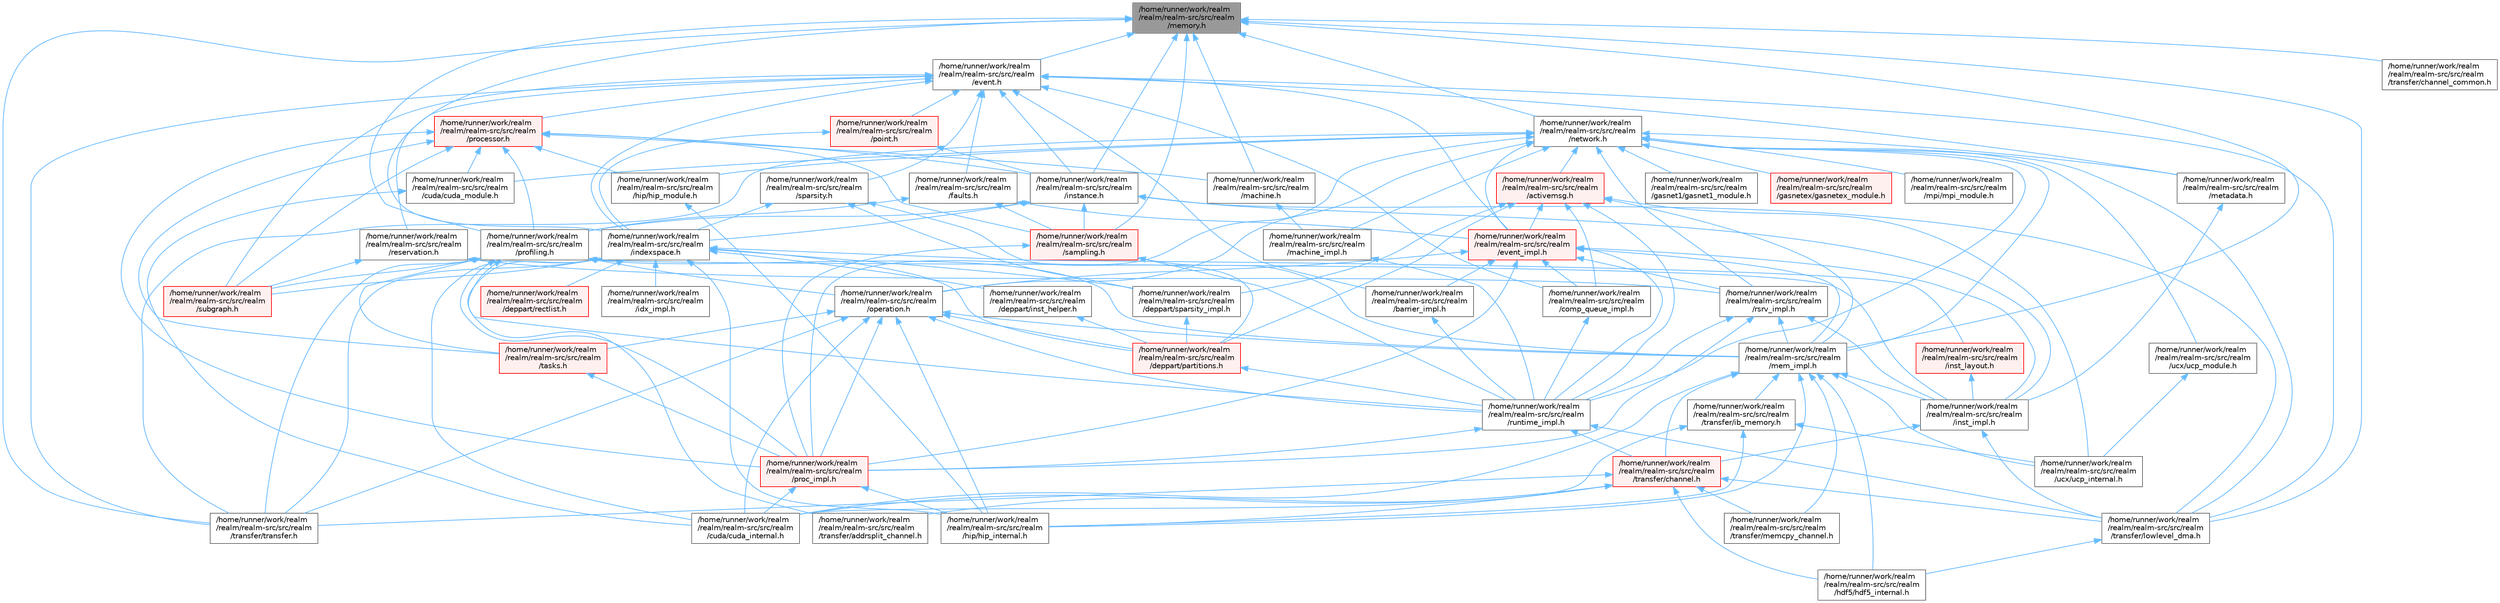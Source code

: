 digraph "/home/runner/work/realm/realm/realm-src/src/realm/memory.h"
{
 // LATEX_PDF_SIZE
  bgcolor="transparent";
  edge [fontname=Helvetica,fontsize=10,labelfontname=Helvetica,labelfontsize=10];
  node [fontname=Helvetica,fontsize=10,shape=box,height=0.2,width=0.4];
  Node1 [id="Node000001",label="/home/runner/work/realm\l/realm/realm-src/src/realm\l/memory.h",height=0.2,width=0.4,color="gray40", fillcolor="grey60", style="filled", fontcolor="black",tooltip=" "];
  Node1 -> Node2 [id="edge1_Node000001_Node000002",dir="back",color="steelblue1",style="solid",tooltip=" "];
  Node2 [id="Node000002",label="/home/runner/work/realm\l/realm/realm-src/src/realm\l/event.h",height=0.2,width=0.4,color="grey40", fillcolor="white", style="filled",URL="$event_8h.html",tooltip=" "];
  Node2 -> Node3 [id="edge2_Node000002_Node000003",dir="back",color="steelblue1",style="solid",tooltip=" "];
  Node3 [id="Node000003",label="/home/runner/work/realm\l/realm/realm-src/src/realm\l/barrier_impl.h",height=0.2,width=0.4,color="grey40", fillcolor="white", style="filled",URL="$barrier__impl_8h.html",tooltip=" "];
  Node3 -> Node4 [id="edge3_Node000003_Node000004",dir="back",color="steelblue1",style="solid",tooltip=" "];
  Node4 [id="Node000004",label="/home/runner/work/realm\l/realm/realm-src/src/realm\l/runtime_impl.h",height=0.2,width=0.4,color="grey40", fillcolor="white", style="filled",URL="$runtime__impl_8h.html",tooltip=" "];
  Node4 -> Node5 [id="edge4_Node000004_Node000005",dir="back",color="steelblue1",style="solid",tooltip=" "];
  Node5 [id="Node000005",label="/home/runner/work/realm\l/realm/realm-src/src/realm\l/proc_impl.h",height=0.2,width=0.4,color="red", fillcolor="#FFF0F0", style="filled",URL="$proc__impl_8h.html",tooltip=" "];
  Node5 -> Node6 [id="edge5_Node000005_Node000006",dir="back",color="steelblue1",style="solid",tooltip=" "];
  Node6 [id="Node000006",label="/home/runner/work/realm\l/realm/realm-src/src/realm\l/cuda/cuda_internal.h",height=0.2,width=0.4,color="grey40", fillcolor="white", style="filled",URL="$cuda__internal_8h.html",tooltip=" "];
  Node5 -> Node7 [id="edge6_Node000005_Node000007",dir="back",color="steelblue1",style="solid",tooltip=" "];
  Node7 [id="Node000007",label="/home/runner/work/realm\l/realm/realm-src/src/realm\l/hip/hip_internal.h",height=0.2,width=0.4,color="grey40", fillcolor="white", style="filled",URL="$hip__internal_8h.html",tooltip=" "];
  Node4 -> Node11 [id="edge7_Node000004_Node000011",dir="back",color="steelblue1",style="solid",tooltip=" "];
  Node11 [id="Node000011",label="/home/runner/work/realm\l/realm/realm-src/src/realm\l/transfer/channel.h",height=0.2,width=0.4,color="red", fillcolor="#FFF0F0", style="filled",URL="$channel_8h.html",tooltip=" "];
  Node11 -> Node6 [id="edge8_Node000011_Node000006",dir="back",color="steelblue1",style="solid",tooltip=" "];
  Node11 -> Node12 [id="edge9_Node000011_Node000012",dir="back",color="steelblue1",style="solid",tooltip=" "];
  Node12 [id="Node000012",label="/home/runner/work/realm\l/realm/realm-src/src/realm\l/hdf5/hdf5_internal.h",height=0.2,width=0.4,color="grey40", fillcolor="white", style="filled",URL="$hdf5__internal_8h.html",tooltip=" "];
  Node11 -> Node7 [id="edge10_Node000011_Node000007",dir="back",color="steelblue1",style="solid",tooltip=" "];
  Node11 -> Node13 [id="edge11_Node000011_Node000013",dir="back",color="steelblue1",style="solid",tooltip=" "];
  Node13 [id="Node000013",label="/home/runner/work/realm\l/realm/realm-src/src/realm\l/transfer/addrsplit_channel.h",height=0.2,width=0.4,color="grey40", fillcolor="white", style="filled",URL="$addrsplit__channel_8h.html",tooltip=" "];
  Node11 -> Node15 [id="edge12_Node000011_Node000015",dir="back",color="steelblue1",style="solid",tooltip=" "];
  Node15 [id="Node000015",label="/home/runner/work/realm\l/realm/realm-src/src/realm\l/transfer/lowlevel_dma.h",height=0.2,width=0.4,color="grey40", fillcolor="white", style="filled",URL="$lowlevel__dma_8h.html",tooltip=" "];
  Node15 -> Node12 [id="edge13_Node000015_Node000012",dir="back",color="steelblue1",style="solid",tooltip=" "];
  Node11 -> Node16 [id="edge14_Node000011_Node000016",dir="back",color="steelblue1",style="solid",tooltip=" "];
  Node16 [id="Node000016",label="/home/runner/work/realm\l/realm/realm-src/src/realm\l/transfer/memcpy_channel.h",height=0.2,width=0.4,color="grey40", fillcolor="white", style="filled",URL="$memcpy__channel_8h.html",tooltip=" "];
  Node11 -> Node17 [id="edge15_Node000011_Node000017",dir="back",color="steelblue1",style="solid",tooltip=" "];
  Node17 [id="Node000017",label="/home/runner/work/realm\l/realm/realm-src/src/realm\l/transfer/transfer.h",height=0.2,width=0.4,color="grey40", fillcolor="white", style="filled",URL="$transfer_8h.html",tooltip=" "];
  Node4 -> Node15 [id="edge16_Node000004_Node000015",dir="back",color="steelblue1",style="solid",tooltip=" "];
  Node2 -> Node18 [id="edge17_Node000002_Node000018",dir="back",color="steelblue1",style="solid",tooltip=" "];
  Node18 [id="Node000018",label="/home/runner/work/realm\l/realm/realm-src/src/realm\l/comp_queue_impl.h",height=0.2,width=0.4,color="grey40", fillcolor="white", style="filled",URL="$comp__queue__impl_8h.html",tooltip=" "];
  Node18 -> Node4 [id="edge18_Node000018_Node000004",dir="back",color="steelblue1",style="solid",tooltip=" "];
  Node2 -> Node19 [id="edge19_Node000002_Node000019",dir="back",color="steelblue1",style="solid",tooltip=" "];
  Node19 [id="Node000019",label="/home/runner/work/realm\l/realm/realm-src/src/realm\l/event_impl.h",height=0.2,width=0.4,color="red", fillcolor="#FFF0F0", style="filled",URL="$event__impl_8h.html",tooltip=" "];
  Node19 -> Node3 [id="edge20_Node000019_Node000003",dir="back",color="steelblue1",style="solid",tooltip=" "];
  Node19 -> Node18 [id="edge21_Node000019_Node000018",dir="back",color="steelblue1",style="solid",tooltip=" "];
  Node19 -> Node20 [id="edge22_Node000019_Node000020",dir="back",color="steelblue1",style="solid",tooltip=" "];
  Node20 [id="Node000020",label="/home/runner/work/realm\l/realm/realm-src/src/realm\l/inst_impl.h",height=0.2,width=0.4,color="grey40", fillcolor="white", style="filled",URL="$inst__impl_8h.html",tooltip=" "];
  Node20 -> Node11 [id="edge23_Node000020_Node000011",dir="back",color="steelblue1",style="solid",tooltip=" "];
  Node20 -> Node15 [id="edge24_Node000020_Node000015",dir="back",color="steelblue1",style="solid",tooltip=" "];
  Node19 -> Node21 [id="edge25_Node000019_Node000021",dir="back",color="steelblue1",style="solid",tooltip=" "];
  Node21 [id="Node000021",label="/home/runner/work/realm\l/realm/realm-src/src/realm\l/mem_impl.h",height=0.2,width=0.4,color="grey40", fillcolor="white", style="filled",URL="$mem__impl_8h.html",tooltip=" "];
  Node21 -> Node6 [id="edge26_Node000021_Node000006",dir="back",color="steelblue1",style="solid",tooltip=" "];
  Node21 -> Node12 [id="edge27_Node000021_Node000012",dir="back",color="steelblue1",style="solid",tooltip=" "];
  Node21 -> Node7 [id="edge28_Node000021_Node000007",dir="back",color="steelblue1",style="solid",tooltip=" "];
  Node21 -> Node20 [id="edge29_Node000021_Node000020",dir="back",color="steelblue1",style="solid",tooltip=" "];
  Node21 -> Node11 [id="edge30_Node000021_Node000011",dir="back",color="steelblue1",style="solid",tooltip=" "];
  Node21 -> Node22 [id="edge31_Node000021_Node000022",dir="back",color="steelblue1",style="solid",tooltip=" "];
  Node22 [id="Node000022",label="/home/runner/work/realm\l/realm/realm-src/src/realm\l/transfer/ib_memory.h",height=0.2,width=0.4,color="grey40", fillcolor="white", style="filled",URL="$ib__memory_8h.html",tooltip=" "];
  Node22 -> Node6 [id="edge32_Node000022_Node000006",dir="back",color="steelblue1",style="solid",tooltip=" "];
  Node22 -> Node7 [id="edge33_Node000022_Node000007",dir="back",color="steelblue1",style="solid",tooltip=" "];
  Node22 -> Node23 [id="edge34_Node000022_Node000023",dir="back",color="steelblue1",style="solid",tooltip=" "];
  Node23 [id="Node000023",label="/home/runner/work/realm\l/realm/realm-src/src/realm\l/ucx/ucp_internal.h",height=0.2,width=0.4,color="grey40", fillcolor="white", style="filled",URL="$ucp__internal_8h.html",tooltip=" "];
  Node21 -> Node16 [id="edge35_Node000021_Node000016",dir="back",color="steelblue1",style="solid",tooltip=" "];
  Node21 -> Node23 [id="edge36_Node000021_Node000023",dir="back",color="steelblue1",style="solid",tooltip=" "];
  Node19 -> Node24 [id="edge37_Node000019_Node000024",dir="back",color="steelblue1",style="solid",tooltip=" "];
  Node24 [id="Node000024",label="/home/runner/work/realm\l/realm/realm-src/src/realm\l/operation.h",height=0.2,width=0.4,color="grey40", fillcolor="white", style="filled",URL="$operation_8h.html",tooltip=" "];
  Node24 -> Node6 [id="edge38_Node000024_Node000006",dir="back",color="steelblue1",style="solid",tooltip=" "];
  Node24 -> Node25 [id="edge39_Node000024_Node000025",dir="back",color="steelblue1",style="solid",tooltip=" "];
  Node25 [id="Node000025",label="/home/runner/work/realm\l/realm/realm-src/src/realm\l/deppart/partitions.h",height=0.2,width=0.4,color="red", fillcolor="#FFF0F0", style="filled",URL="$partitions_8h.html",tooltip=" "];
  Node25 -> Node4 [id="edge40_Node000025_Node000004",dir="back",color="steelblue1",style="solid",tooltip=" "];
  Node24 -> Node7 [id="edge41_Node000024_Node000007",dir="back",color="steelblue1",style="solid",tooltip=" "];
  Node24 -> Node21 [id="edge42_Node000024_Node000021",dir="back",color="steelblue1",style="solid",tooltip=" "];
  Node24 -> Node5 [id="edge43_Node000024_Node000005",dir="back",color="steelblue1",style="solid",tooltip=" "];
  Node24 -> Node4 [id="edge44_Node000024_Node000004",dir="back",color="steelblue1",style="solid",tooltip=" "];
  Node24 -> Node30 [id="edge45_Node000024_Node000030",dir="back",color="steelblue1",style="solid",tooltip=" "];
  Node30 [id="Node000030",label="/home/runner/work/realm\l/realm/realm-src/src/realm\l/tasks.h",height=0.2,width=0.4,color="red", fillcolor="#FFF0F0", style="filled",URL="$tasks_8h.html",tooltip=" "];
  Node30 -> Node5 [id="edge46_Node000030_Node000005",dir="back",color="steelblue1",style="solid",tooltip=" "];
  Node24 -> Node17 [id="edge47_Node000024_Node000017",dir="back",color="steelblue1",style="solid",tooltip=" "];
  Node19 -> Node5 [id="edge48_Node000019_Node000005",dir="back",color="steelblue1",style="solid",tooltip=" "];
  Node19 -> Node31 [id="edge49_Node000019_Node000031",dir="back",color="steelblue1",style="solid",tooltip=" "];
  Node31 [id="Node000031",label="/home/runner/work/realm\l/realm/realm-src/src/realm\l/rsrv_impl.h",height=0.2,width=0.4,color="grey40", fillcolor="white", style="filled",URL="$rsrv__impl_8h.html",tooltip=" "];
  Node31 -> Node20 [id="edge50_Node000031_Node000020",dir="back",color="steelblue1",style="solid",tooltip=" "];
  Node31 -> Node21 [id="edge51_Node000031_Node000021",dir="back",color="steelblue1",style="solid",tooltip=" "];
  Node31 -> Node5 [id="edge52_Node000031_Node000005",dir="back",color="steelblue1",style="solid",tooltip=" "];
  Node31 -> Node4 [id="edge53_Node000031_Node000004",dir="back",color="steelblue1",style="solid",tooltip=" "];
  Node19 -> Node4 [id="edge54_Node000019_Node000004",dir="back",color="steelblue1",style="solid",tooltip=" "];
  Node2 -> Node33 [id="edge55_Node000002_Node000033",dir="back",color="steelblue1",style="solid",tooltip=" "];
  Node33 [id="Node000033",label="/home/runner/work/realm\l/realm/realm-src/src/realm\l/faults.h",height=0.2,width=0.4,color="grey40", fillcolor="white", style="filled",URL="$faults_8h.html",tooltip=" "];
  Node33 -> Node19 [id="edge56_Node000033_Node000019",dir="back",color="steelblue1",style="solid",tooltip=" "];
  Node33 -> Node34 [id="edge57_Node000033_Node000034",dir="back",color="steelblue1",style="solid",tooltip=" "];
  Node34 [id="Node000034",label="/home/runner/work/realm\l/realm/realm-src/src/realm\l/profiling.h",height=0.2,width=0.4,color="grey40", fillcolor="white", style="filled",URL="$profiling_8h.html",tooltip=" "];
  Node34 -> Node20 [id="edge58_Node000034_Node000020",dir="back",color="steelblue1",style="solid",tooltip=" "];
  Node34 -> Node21 [id="edge59_Node000034_Node000021",dir="back",color="steelblue1",style="solid",tooltip=" "];
  Node34 -> Node24 [id="edge60_Node000034_Node000024",dir="back",color="steelblue1",style="solid",tooltip=" "];
  Node34 -> Node5 [id="edge61_Node000034_Node000005",dir="back",color="steelblue1",style="solid",tooltip=" "];
  Node34 -> Node4 [id="edge62_Node000034_Node000004",dir="back",color="steelblue1",style="solid",tooltip=" "];
  Node34 -> Node35 [id="edge63_Node000034_Node000035",dir="back",color="steelblue1",style="solid",tooltip=" "];
  Node35 [id="Node000035",label="/home/runner/work/realm\l/realm/realm-src/src/realm\l/subgraph.h",height=0.2,width=0.4,color="red", fillcolor="#FFF0F0", style="filled",URL="$subgraph_8h.html",tooltip=" "];
  Node34 -> Node30 [id="edge64_Node000034_Node000030",dir="back",color="steelblue1",style="solid",tooltip=" "];
  Node34 -> Node17 [id="edge65_Node000034_Node000017",dir="back",color="steelblue1",style="solid",tooltip=" "];
  Node33 -> Node36 [id="edge66_Node000033_Node000036",dir="back",color="steelblue1",style="solid",tooltip=" "];
  Node36 [id="Node000036",label="/home/runner/work/realm\l/realm/realm-src/src/realm\l/sampling.h",height=0.2,width=0.4,color="red", fillcolor="#FFF0F0", style="filled",URL="$sampling_8h.html",tooltip=" "];
  Node36 -> Node21 [id="edge67_Node000036_Node000021",dir="back",color="steelblue1",style="solid",tooltip=" "];
  Node36 -> Node5 [id="edge68_Node000036_Node000005",dir="back",color="steelblue1",style="solid",tooltip=" "];
  Node36 -> Node4 [id="edge69_Node000036_Node000004",dir="back",color="steelblue1",style="solid",tooltip=" "];
  Node2 -> Node39 [id="edge70_Node000002_Node000039",dir="back",color="steelblue1",style="solid",tooltip=" "];
  Node39 [id="Node000039",label="/home/runner/work/realm\l/realm/realm-src/src/realm\l/indexspace.h",height=0.2,width=0.4,color="grey40", fillcolor="white", style="filled",URL="$indexspace_8h.html",tooltip=" "];
  Node39 -> Node6 [id="edge71_Node000039_Node000006",dir="back",color="steelblue1",style="solid",tooltip=" "];
  Node39 -> Node40 [id="edge72_Node000039_Node000040",dir="back",color="steelblue1",style="solid",tooltip=" "];
  Node40 [id="Node000040",label="/home/runner/work/realm\l/realm/realm-src/src/realm\l/deppart/inst_helper.h",height=0.2,width=0.4,color="grey40", fillcolor="white", style="filled",URL="$inst__helper_8h.html",tooltip=" "];
  Node40 -> Node25 [id="edge73_Node000040_Node000025",dir="back",color="steelblue1",style="solid",tooltip=" "];
  Node39 -> Node25 [id="edge74_Node000039_Node000025",dir="back",color="steelblue1",style="solid",tooltip=" "];
  Node39 -> Node41 [id="edge75_Node000039_Node000041",dir="back",color="steelblue1",style="solid",tooltip=" "];
  Node41 [id="Node000041",label="/home/runner/work/realm\l/realm/realm-src/src/realm\l/deppart/rectlist.h",height=0.2,width=0.4,color="red", fillcolor="#FFF0F0", style="filled",URL="$rectlist_8h.html",tooltip=" "];
  Node39 -> Node42 [id="edge76_Node000039_Node000042",dir="back",color="steelblue1",style="solid",tooltip=" "];
  Node42 [id="Node000042",label="/home/runner/work/realm\l/realm/realm-src/src/realm\l/deppart/sparsity_impl.h",height=0.2,width=0.4,color="grey40", fillcolor="white", style="filled",URL="$sparsity__impl_8h.html",tooltip=" "];
  Node42 -> Node25 [id="edge77_Node000042_Node000025",dir="back",color="steelblue1",style="solid",tooltip=" "];
  Node39 -> Node7 [id="edge78_Node000039_Node000007",dir="back",color="steelblue1",style="solid",tooltip=" "];
  Node39 -> Node43 [id="edge79_Node000039_Node000043",dir="back",color="steelblue1",style="solid",tooltip=" "];
  Node43 [id="Node000043",label="/home/runner/work/realm\l/realm/realm-src/src/realm\l/idx_impl.h",height=0.2,width=0.4,color="grey40", fillcolor="white", style="filled",URL="$idx__impl_8h.html",tooltip=" "];
  Node39 -> Node44 [id="edge80_Node000039_Node000044",dir="back",color="steelblue1",style="solid",tooltip=" "];
  Node44 [id="Node000044",label="/home/runner/work/realm\l/realm/realm-src/src/realm\l/inst_layout.h",height=0.2,width=0.4,color="red", fillcolor="#FFF0F0", style="filled",URL="$inst__layout_8h.html",tooltip=" "];
  Node44 -> Node20 [id="edge81_Node000044_Node000020",dir="back",color="steelblue1",style="solid",tooltip=" "];
  Node39 -> Node35 [id="edge82_Node000039_Node000035",dir="back",color="steelblue1",style="solid",tooltip=" "];
  Node39 -> Node13 [id="edge83_Node000039_Node000013",dir="back",color="steelblue1",style="solid",tooltip=" "];
  Node39 -> Node17 [id="edge84_Node000039_Node000017",dir="back",color="steelblue1",style="solid",tooltip=" "];
  Node2 -> Node48 [id="edge85_Node000002_Node000048",dir="back",color="steelblue1",style="solid",tooltip=" "];
  Node48 [id="Node000048",label="/home/runner/work/realm\l/realm/realm-src/src/realm\l/instance.h",height=0.2,width=0.4,color="grey40", fillcolor="white", style="filled",URL="$instance_8h.html",tooltip=" "];
  Node48 -> Node39 [id="edge86_Node000048_Node000039",dir="back",color="steelblue1",style="solid",tooltip=" "];
  Node48 -> Node20 [id="edge87_Node000048_Node000020",dir="back",color="steelblue1",style="solid",tooltip=" "];
  Node48 -> Node34 [id="edge88_Node000048_Node000034",dir="back",color="steelblue1",style="solid",tooltip=" "];
  Node48 -> Node36 [id="edge89_Node000048_Node000036",dir="back",color="steelblue1",style="solid",tooltip=" "];
  Node48 -> Node15 [id="edge90_Node000048_Node000015",dir="back",color="steelblue1",style="solid",tooltip=" "];
  Node2 -> Node49 [id="edge91_Node000002_Node000049",dir="back",color="steelblue1",style="solid",tooltip=" "];
  Node49 [id="Node000049",label="/home/runner/work/realm\l/realm/realm-src/src/realm\l/metadata.h",height=0.2,width=0.4,color="grey40", fillcolor="white", style="filled",URL="$metadata_8h.html",tooltip=" "];
  Node49 -> Node20 [id="edge92_Node000049_Node000020",dir="back",color="steelblue1",style="solid",tooltip=" "];
  Node2 -> Node50 [id="edge93_Node000002_Node000050",dir="back",color="steelblue1",style="solid",tooltip=" "];
  Node50 [id="Node000050",label="/home/runner/work/realm\l/realm/realm-src/src/realm\l/point.h",height=0.2,width=0.4,color="red", fillcolor="#FFF0F0", style="filled",URL="$point_8h.html",tooltip=" "];
  Node50 -> Node39 [id="edge94_Node000050_Node000039",dir="back",color="steelblue1",style="solid",tooltip=" "];
  Node50 -> Node48 [id="edge95_Node000050_Node000048",dir="back",color="steelblue1",style="solid",tooltip=" "];
  Node2 -> Node53 [id="edge96_Node000002_Node000053",dir="back",color="steelblue1",style="solid",tooltip=" "];
  Node53 [id="Node000053",label="/home/runner/work/realm\l/realm/realm-src/src/realm\l/processor.h",height=0.2,width=0.4,color="red", fillcolor="#FFF0F0", style="filled",URL="$processor_8h.html",tooltip=" "];
  Node53 -> Node54 [id="edge97_Node000053_Node000054",dir="back",color="steelblue1",style="solid",tooltip=" "];
  Node54 [id="Node000054",label="/home/runner/work/realm\l/realm/realm-src/src/realm\l/cuda/cuda_module.h",height=0.2,width=0.4,color="grey40", fillcolor="white", style="filled",URL="$cuda__module_8h.html",tooltip=" "];
  Node54 -> Node6 [id="edge98_Node000054_Node000006",dir="back",color="steelblue1",style="solid",tooltip=" "];
  Node53 -> Node55 [id="edge99_Node000053_Node000055",dir="back",color="steelblue1",style="solid",tooltip=" "];
  Node55 [id="Node000055",label="/home/runner/work/realm\l/realm/realm-src/src/realm\l/hip/hip_module.h",height=0.2,width=0.4,color="grey40", fillcolor="white", style="filled",URL="$hip__module_8h.html",tooltip=" "];
  Node55 -> Node7 [id="edge100_Node000055_Node000007",dir="back",color="steelblue1",style="solid",tooltip=" "];
  Node53 -> Node48 [id="edge101_Node000053_Node000048",dir="back",color="steelblue1",style="solid",tooltip=" "];
  Node53 -> Node56 [id="edge102_Node000053_Node000056",dir="back",color="steelblue1",style="solid",tooltip=" "];
  Node56 [id="Node000056",label="/home/runner/work/realm\l/realm/realm-src/src/realm\l/machine.h",height=0.2,width=0.4,color="grey40", fillcolor="white", style="filled",URL="$machine_8h.html",tooltip=" "];
  Node56 -> Node57 [id="edge103_Node000056_Node000057",dir="back",color="steelblue1",style="solid",tooltip=" "];
  Node57 [id="Node000057",label="/home/runner/work/realm\l/realm/realm-src/src/realm\l/machine_impl.h",height=0.2,width=0.4,color="grey40", fillcolor="white", style="filled",URL="$machine__impl_8h.html",tooltip=" "];
  Node57 -> Node4 [id="edge104_Node000057_Node000004",dir="back",color="steelblue1",style="solid",tooltip=" "];
  Node53 -> Node5 [id="edge105_Node000053_Node000005",dir="back",color="steelblue1",style="solid",tooltip=" "];
  Node53 -> Node34 [id="edge106_Node000053_Node000034",dir="back",color="steelblue1",style="solid",tooltip=" "];
  Node53 -> Node36 [id="edge107_Node000053_Node000036",dir="back",color="steelblue1",style="solid",tooltip=" "];
  Node53 -> Node35 [id="edge108_Node000053_Node000035",dir="back",color="steelblue1",style="solid",tooltip=" "];
  Node53 -> Node30 [id="edge109_Node000053_Node000030",dir="back",color="steelblue1",style="solid",tooltip=" "];
  Node2 -> Node60 [id="edge110_Node000002_Node000060",dir="back",color="steelblue1",style="solid",tooltip=" "];
  Node60 [id="Node000060",label="/home/runner/work/realm\l/realm/realm-src/src/realm\l/reservation.h",height=0.2,width=0.4,color="grey40", fillcolor="white", style="filled",URL="$reservation_8h.html",tooltip=" "];
  Node60 -> Node31 [id="edge111_Node000060_Node000031",dir="back",color="steelblue1",style="solid",tooltip=" "];
  Node60 -> Node35 [id="edge112_Node000060_Node000035",dir="back",color="steelblue1",style="solid",tooltip=" "];
  Node2 -> Node61 [id="edge113_Node000002_Node000061",dir="back",color="steelblue1",style="solid",tooltip=" "];
  Node61 [id="Node000061",label="/home/runner/work/realm\l/realm/realm-src/src/realm\l/sparsity.h",height=0.2,width=0.4,color="grey40", fillcolor="white", style="filled",URL="$sparsity_8h.html",tooltip=" "];
  Node61 -> Node25 [id="edge114_Node000061_Node000025",dir="back",color="steelblue1",style="solid",tooltip=" "];
  Node61 -> Node42 [id="edge115_Node000061_Node000042",dir="back",color="steelblue1",style="solid",tooltip=" "];
  Node61 -> Node39 [id="edge116_Node000061_Node000039",dir="back",color="steelblue1",style="solid",tooltip=" "];
  Node2 -> Node35 [id="edge117_Node000002_Node000035",dir="back",color="steelblue1",style="solid",tooltip=" "];
  Node2 -> Node15 [id="edge118_Node000002_Node000015",dir="back",color="steelblue1",style="solid",tooltip=" "];
  Node2 -> Node17 [id="edge119_Node000002_Node000017",dir="back",color="steelblue1",style="solid",tooltip=" "];
  Node1 -> Node39 [id="edge120_Node000001_Node000039",dir="back",color="steelblue1",style="solid",tooltip=" "];
  Node1 -> Node48 [id="edge121_Node000001_Node000048",dir="back",color="steelblue1",style="solid",tooltip=" "];
  Node1 -> Node56 [id="edge122_Node000001_Node000056",dir="back",color="steelblue1",style="solid",tooltip=" "];
  Node1 -> Node21 [id="edge123_Node000001_Node000021",dir="back",color="steelblue1",style="solid",tooltip=" "];
  Node1 -> Node62 [id="edge124_Node000001_Node000062",dir="back",color="steelblue1",style="solid",tooltip=" "];
  Node62 [id="Node000062",label="/home/runner/work/realm\l/realm/realm-src/src/realm\l/network.h",height=0.2,width=0.4,color="grey40", fillcolor="white", style="filled",URL="$network_8h.html",tooltip=" "];
  Node62 -> Node63 [id="edge125_Node000062_Node000063",dir="back",color="steelblue1",style="solid",tooltip=" "];
  Node63 [id="Node000063",label="/home/runner/work/realm\l/realm/realm-src/src/realm\l/activemsg.h",height=0.2,width=0.4,color="red", fillcolor="#FFF0F0", style="filled",URL="$activemsg_8h.html",tooltip=" "];
  Node63 -> Node18 [id="edge126_Node000063_Node000018",dir="back",color="steelblue1",style="solid",tooltip=" "];
  Node63 -> Node25 [id="edge127_Node000063_Node000025",dir="back",color="steelblue1",style="solid",tooltip=" "];
  Node63 -> Node42 [id="edge128_Node000063_Node000042",dir="back",color="steelblue1",style="solid",tooltip=" "];
  Node63 -> Node19 [id="edge129_Node000063_Node000019",dir="back",color="steelblue1",style="solid",tooltip=" "];
  Node63 -> Node21 [id="edge130_Node000063_Node000021",dir="back",color="steelblue1",style="solid",tooltip=" "];
  Node63 -> Node4 [id="edge131_Node000063_Node000004",dir="back",color="steelblue1",style="solid",tooltip=" "];
  Node63 -> Node23 [id="edge132_Node000063_Node000023",dir="back",color="steelblue1",style="solid",tooltip=" "];
  Node62 -> Node54 [id="edge133_Node000062_Node000054",dir="back",color="steelblue1",style="solid",tooltip=" "];
  Node62 -> Node19 [id="edge134_Node000062_Node000019",dir="back",color="steelblue1",style="solid",tooltip=" "];
  Node62 -> Node67 [id="edge135_Node000062_Node000067",dir="back",color="steelblue1",style="solid",tooltip=" "];
  Node67 [id="Node000067",label="/home/runner/work/realm\l/realm/realm-src/src/realm\l/gasnet1/gasnet1_module.h",height=0.2,width=0.4,color="grey40", fillcolor="white", style="filled",URL="$gasnet1__module_8h.html",tooltip=" "];
  Node62 -> Node68 [id="edge136_Node000062_Node000068",dir="back",color="steelblue1",style="solid",tooltip=" "];
  Node68 [id="Node000068",label="/home/runner/work/realm\l/realm/realm-src/src/realm\l/gasnetex/gasnetex_module.h",height=0.2,width=0.4,color="red", fillcolor="#FFF0F0", style="filled",URL="$gasnetex__module_8h.html",tooltip=" "];
  Node62 -> Node55 [id="edge137_Node000062_Node000055",dir="back",color="steelblue1",style="solid",tooltip=" "];
  Node62 -> Node57 [id="edge138_Node000062_Node000057",dir="back",color="steelblue1",style="solid",tooltip=" "];
  Node62 -> Node21 [id="edge139_Node000062_Node000021",dir="back",color="steelblue1",style="solid",tooltip=" "];
  Node62 -> Node49 [id="edge140_Node000062_Node000049",dir="back",color="steelblue1",style="solid",tooltip=" "];
  Node62 -> Node69 [id="edge141_Node000062_Node000069",dir="back",color="steelblue1",style="solid",tooltip=" "];
  Node69 [id="Node000069",label="/home/runner/work/realm\l/realm/realm-src/src/realm\l/mpi/mpi_module.h",height=0.2,width=0.4,color="grey40", fillcolor="white", style="filled",URL="$mpi__module_8h.html",tooltip=" "];
  Node62 -> Node24 [id="edge142_Node000062_Node000024",dir="back",color="steelblue1",style="solid",tooltip=" "];
  Node62 -> Node5 [id="edge143_Node000062_Node000005",dir="back",color="steelblue1",style="solid",tooltip=" "];
  Node62 -> Node31 [id="edge144_Node000062_Node000031",dir="back",color="steelblue1",style="solid",tooltip=" "];
  Node62 -> Node4 [id="edge145_Node000062_Node000004",dir="back",color="steelblue1",style="solid",tooltip=" "];
  Node62 -> Node15 [id="edge146_Node000062_Node000015",dir="back",color="steelblue1",style="solid",tooltip=" "];
  Node62 -> Node17 [id="edge147_Node000062_Node000017",dir="back",color="steelblue1",style="solid",tooltip=" "];
  Node62 -> Node70 [id="edge148_Node000062_Node000070",dir="back",color="steelblue1",style="solid",tooltip=" "];
  Node70 [id="Node000070",label="/home/runner/work/realm\l/realm/realm-src/src/realm\l/ucx/ucp_module.h",height=0.2,width=0.4,color="grey40", fillcolor="white", style="filled",URL="$ucp__module_8h.html",tooltip=" "];
  Node70 -> Node23 [id="edge149_Node000070_Node000023",dir="back",color="steelblue1",style="solid",tooltip=" "];
  Node1 -> Node34 [id="edge150_Node000001_Node000034",dir="back",color="steelblue1",style="solid",tooltip=" "];
  Node1 -> Node36 [id="edge151_Node000001_Node000036",dir="back",color="steelblue1",style="solid",tooltip=" "];
  Node1 -> Node71 [id="edge152_Node000001_Node000071",dir="back",color="steelblue1",style="solid",tooltip=" "];
  Node71 [id="Node000071",label="/home/runner/work/realm\l/realm/realm-src/src/realm\l/transfer/channel_common.h",height=0.2,width=0.4,color="grey40", fillcolor="white", style="filled",URL="$channel__common_8h.html",tooltip=" "];
  Node1 -> Node15 [id="edge153_Node000001_Node000015",dir="back",color="steelblue1",style="solid",tooltip=" "];
  Node1 -> Node17 [id="edge154_Node000001_Node000017",dir="back",color="steelblue1",style="solid",tooltip=" "];
}
